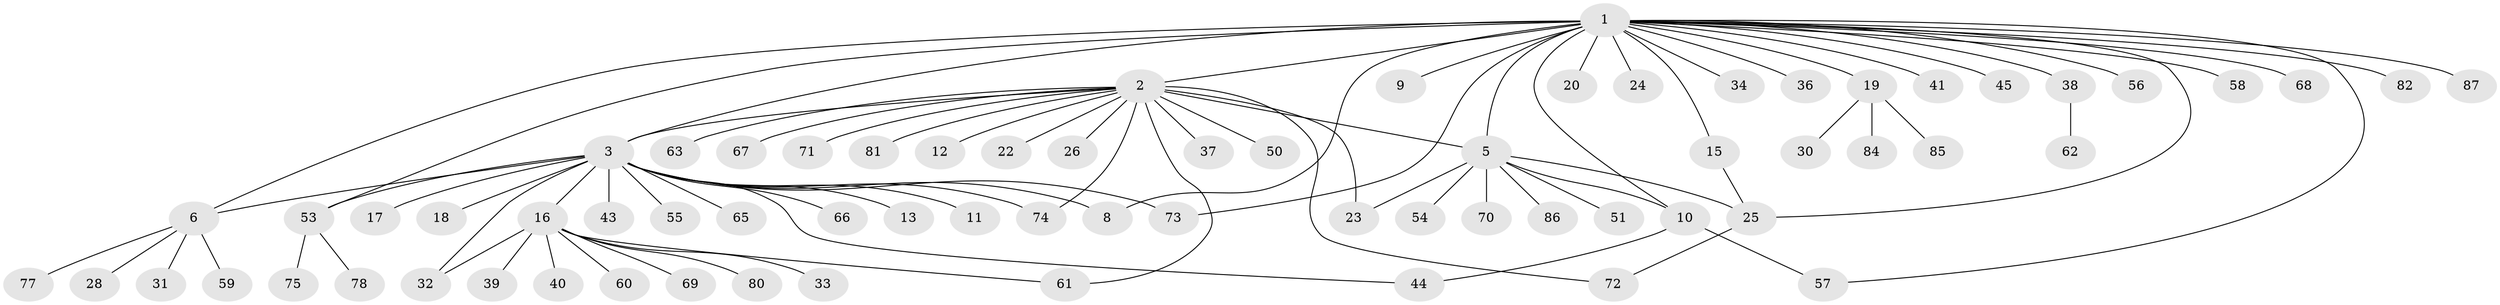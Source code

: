 // original degree distribution, {27: 0.011494252873563218, 13: 0.011494252873563218, 5: 0.06896551724137931, 16: 0.011494252873563218, 7: 0.034482758620689655, 3: 0.034482758620689655, 2: 0.20689655172413793, 1: 0.5977011494252874, 10: 0.011494252873563218, 4: 0.011494252873563218}
// Generated by graph-tools (version 1.1) at 2025/11/02/27/25 16:11:10]
// undirected, 70 vertices, 85 edges
graph export_dot {
graph [start="1"]
  node [color=gray90,style=filled];
  1 [super="+29"];
  2 [super="+7"];
  3 [super="+4"];
  5 [super="+21"];
  6 [super="+14"];
  8 [super="+35"];
  9;
  10 [super="+47"];
  11;
  12 [super="+49"];
  13;
  15;
  16 [super="+42"];
  17;
  18;
  19 [super="+46"];
  20 [super="+52"];
  22;
  23;
  24;
  25 [super="+27"];
  26;
  28;
  30;
  31;
  32;
  33;
  34;
  36 [super="+64"];
  37 [super="+83"];
  38 [super="+48"];
  39;
  40;
  41;
  43;
  44;
  45;
  50;
  51;
  53;
  54;
  55;
  56;
  57;
  58;
  59;
  60;
  61 [super="+79"];
  62;
  63;
  65;
  66;
  67;
  68;
  69 [super="+76"];
  70;
  71;
  72;
  73;
  74;
  75;
  77;
  78;
  80;
  81;
  82;
  84;
  85;
  86;
  87;
  1 -- 2 [weight=3];
  1 -- 3;
  1 -- 5 [weight=3];
  1 -- 6;
  1 -- 8;
  1 -- 9;
  1 -- 15;
  1 -- 19;
  1 -- 20;
  1 -- 24;
  1 -- 25;
  1 -- 34;
  1 -- 36;
  1 -- 38;
  1 -- 41;
  1 -- 45;
  1 -- 53;
  1 -- 56;
  1 -- 58;
  1 -- 68;
  1 -- 73;
  1 -- 82;
  1 -- 87;
  1 -- 57;
  1 -- 10 [weight=2];
  2 -- 22;
  2 -- 23;
  2 -- 26;
  2 -- 37;
  2 -- 50;
  2 -- 61;
  2 -- 72;
  2 -- 74;
  2 -- 3;
  2 -- 67;
  2 -- 81;
  2 -- 71;
  2 -- 12;
  2 -- 63;
  2 -- 5;
  3 -- 32;
  3 -- 53 [weight=2];
  3 -- 74;
  3 -- 65;
  3 -- 66;
  3 -- 6;
  3 -- 73;
  3 -- 11;
  3 -- 13;
  3 -- 16;
  3 -- 17;
  3 -- 18;
  3 -- 43;
  3 -- 44;
  3 -- 55;
  3 -- 8;
  5 -- 10 [weight=2];
  5 -- 25;
  5 -- 51;
  5 -- 54;
  5 -- 70;
  5 -- 86;
  5 -- 23;
  6 -- 59;
  6 -- 28;
  6 -- 77;
  6 -- 31;
  10 -- 44;
  10 -- 57;
  15 -- 25;
  16 -- 32;
  16 -- 33;
  16 -- 39;
  16 -- 40;
  16 -- 60;
  16 -- 69;
  16 -- 80;
  16 -- 61;
  19 -- 30;
  19 -- 84;
  19 -- 85;
  25 -- 72;
  38 -- 62;
  53 -- 75;
  53 -- 78;
}
